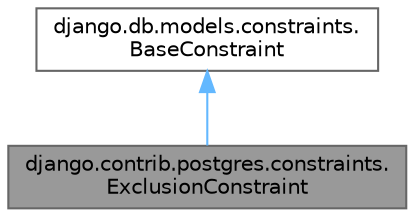 digraph "django.contrib.postgres.constraints.ExclusionConstraint"
{
 // LATEX_PDF_SIZE
  bgcolor="transparent";
  edge [fontname=Helvetica,fontsize=10,labelfontname=Helvetica,labelfontsize=10];
  node [fontname=Helvetica,fontsize=10,shape=box,height=0.2,width=0.4];
  Node1 [id="Node000001",label="django.contrib.postgres.constraints.\lExclusionConstraint",height=0.2,width=0.4,color="gray40", fillcolor="grey60", style="filled", fontcolor="black",tooltip=" "];
  Node2 -> Node1 [id="edge1_Node000001_Node000002",dir="back",color="steelblue1",style="solid",tooltip=" "];
  Node2 [id="Node000002",label="django.db.models.constraints.\lBaseConstraint",height=0.2,width=0.4,color="gray40", fillcolor="white", style="filled",URL="$classdjango_1_1db_1_1models_1_1constraints_1_1_base_constraint.html",tooltip=" "];
}
